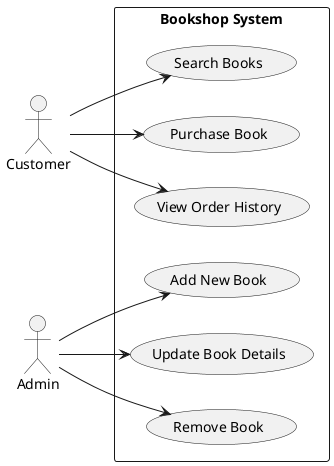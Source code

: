@startuml
left to right direction

actor Customer
actor Admin

rectangle "Bookshop System" {
    usecase "Search Books" as UC1
    usecase "Purchase Book" as UC2
    usecase "View Order History" as UC3
    usecase "Add New Book" as UC4
    usecase "Update Book Details" as UC5
    usecase "Remove Book" as UC6
}

Customer --> UC1
Customer --> UC2
Customer --> UC3

Admin --> UC4
Admin --> UC5
Admin --> UC6
@enduml
